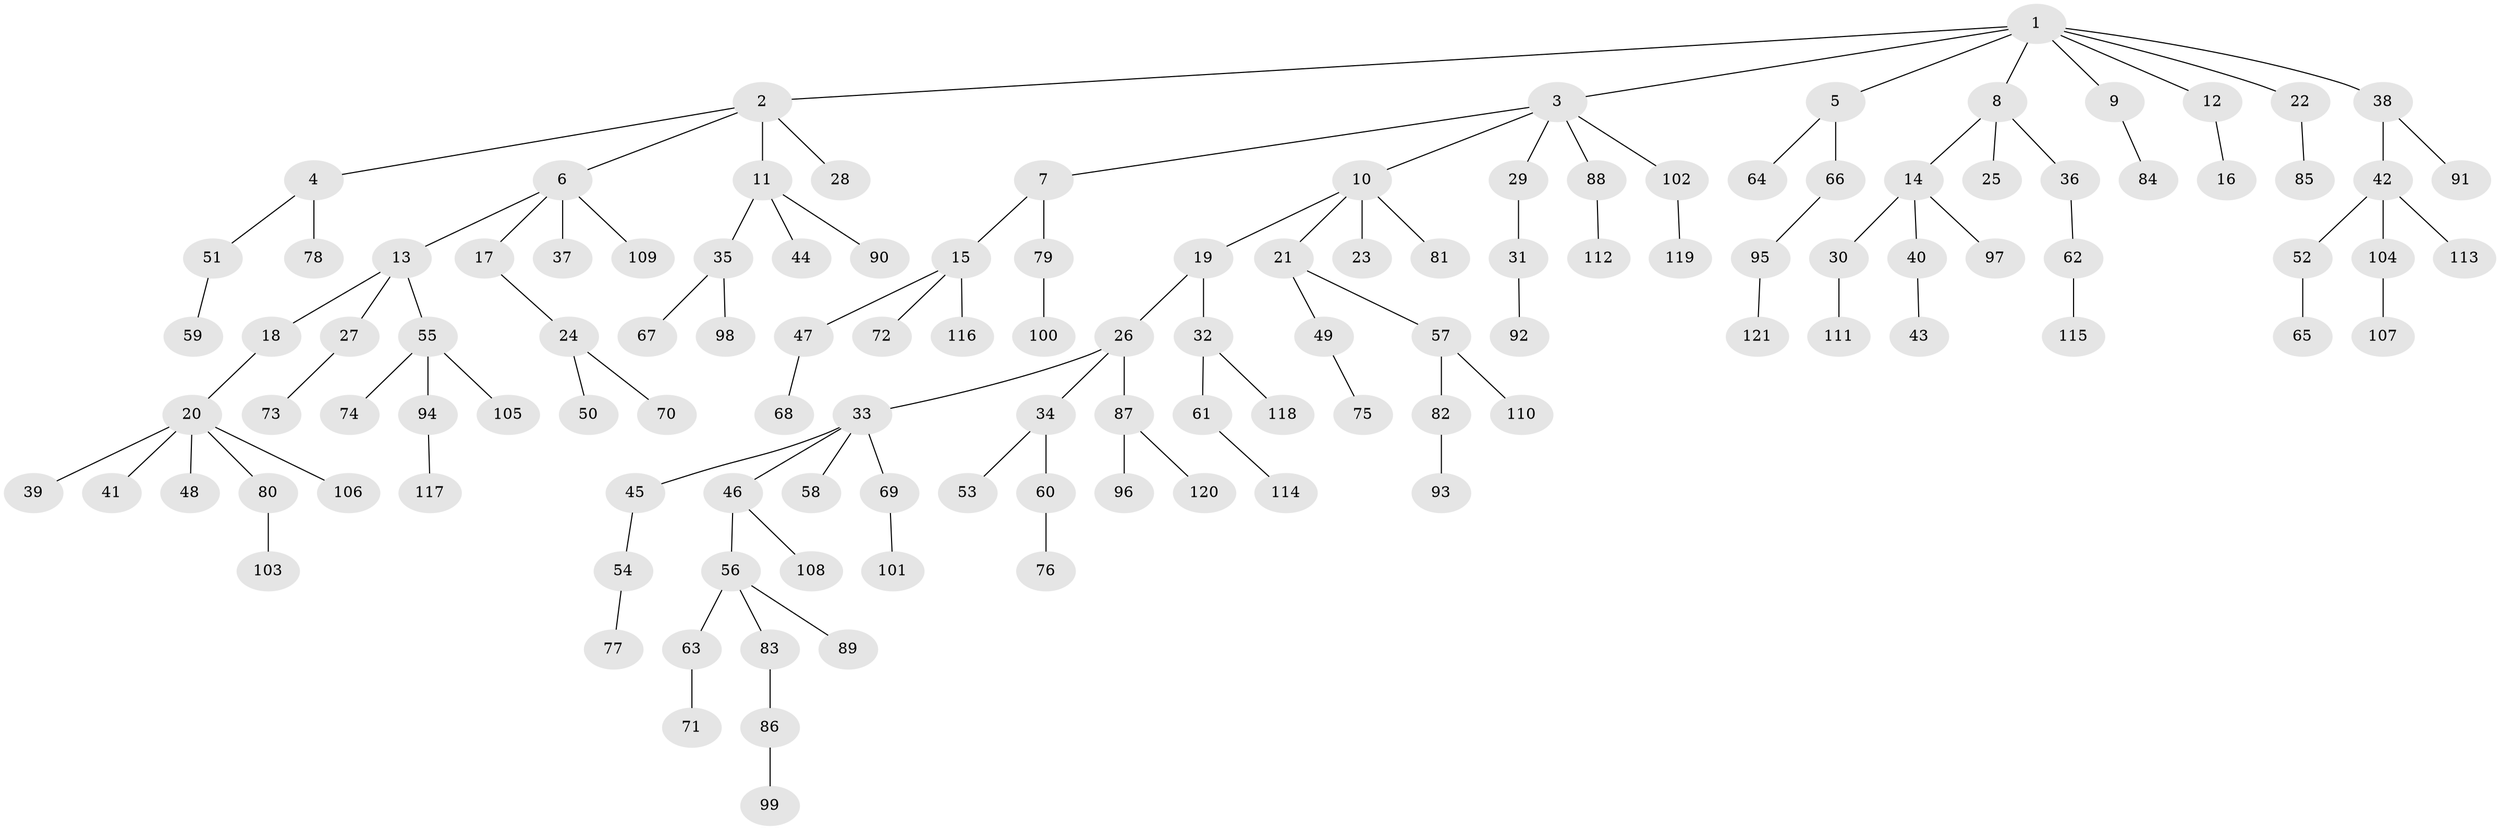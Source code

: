 // coarse degree distribution, {9: 0.016129032258064516, 4: 0.08064516129032258, 6: 0.016129032258064516, 2: 0.2903225806451613, 3: 0.08064516129032258, 1: 0.5, 5: 0.016129032258064516}
// Generated by graph-tools (version 1.1) at 2025/51/03/04/25 22:51:43]
// undirected, 121 vertices, 120 edges
graph export_dot {
  node [color=gray90,style=filled];
  1;
  2;
  3;
  4;
  5;
  6;
  7;
  8;
  9;
  10;
  11;
  12;
  13;
  14;
  15;
  16;
  17;
  18;
  19;
  20;
  21;
  22;
  23;
  24;
  25;
  26;
  27;
  28;
  29;
  30;
  31;
  32;
  33;
  34;
  35;
  36;
  37;
  38;
  39;
  40;
  41;
  42;
  43;
  44;
  45;
  46;
  47;
  48;
  49;
  50;
  51;
  52;
  53;
  54;
  55;
  56;
  57;
  58;
  59;
  60;
  61;
  62;
  63;
  64;
  65;
  66;
  67;
  68;
  69;
  70;
  71;
  72;
  73;
  74;
  75;
  76;
  77;
  78;
  79;
  80;
  81;
  82;
  83;
  84;
  85;
  86;
  87;
  88;
  89;
  90;
  91;
  92;
  93;
  94;
  95;
  96;
  97;
  98;
  99;
  100;
  101;
  102;
  103;
  104;
  105;
  106;
  107;
  108;
  109;
  110;
  111;
  112;
  113;
  114;
  115;
  116;
  117;
  118;
  119;
  120;
  121;
  1 -- 2;
  1 -- 3;
  1 -- 5;
  1 -- 8;
  1 -- 9;
  1 -- 12;
  1 -- 22;
  1 -- 38;
  2 -- 4;
  2 -- 6;
  2 -- 11;
  2 -- 28;
  3 -- 7;
  3 -- 10;
  3 -- 29;
  3 -- 88;
  3 -- 102;
  4 -- 51;
  4 -- 78;
  5 -- 64;
  5 -- 66;
  6 -- 13;
  6 -- 17;
  6 -- 37;
  6 -- 109;
  7 -- 15;
  7 -- 79;
  8 -- 14;
  8 -- 25;
  8 -- 36;
  9 -- 84;
  10 -- 19;
  10 -- 21;
  10 -- 23;
  10 -- 81;
  11 -- 35;
  11 -- 44;
  11 -- 90;
  12 -- 16;
  13 -- 18;
  13 -- 27;
  13 -- 55;
  14 -- 30;
  14 -- 40;
  14 -- 97;
  15 -- 47;
  15 -- 72;
  15 -- 116;
  17 -- 24;
  18 -- 20;
  19 -- 26;
  19 -- 32;
  20 -- 39;
  20 -- 41;
  20 -- 48;
  20 -- 80;
  20 -- 106;
  21 -- 49;
  21 -- 57;
  22 -- 85;
  24 -- 50;
  24 -- 70;
  26 -- 33;
  26 -- 34;
  26 -- 87;
  27 -- 73;
  29 -- 31;
  30 -- 111;
  31 -- 92;
  32 -- 61;
  32 -- 118;
  33 -- 45;
  33 -- 46;
  33 -- 58;
  33 -- 69;
  34 -- 53;
  34 -- 60;
  35 -- 67;
  35 -- 98;
  36 -- 62;
  38 -- 42;
  38 -- 91;
  40 -- 43;
  42 -- 52;
  42 -- 104;
  42 -- 113;
  45 -- 54;
  46 -- 56;
  46 -- 108;
  47 -- 68;
  49 -- 75;
  51 -- 59;
  52 -- 65;
  54 -- 77;
  55 -- 74;
  55 -- 94;
  55 -- 105;
  56 -- 63;
  56 -- 83;
  56 -- 89;
  57 -- 82;
  57 -- 110;
  60 -- 76;
  61 -- 114;
  62 -- 115;
  63 -- 71;
  66 -- 95;
  69 -- 101;
  79 -- 100;
  80 -- 103;
  82 -- 93;
  83 -- 86;
  86 -- 99;
  87 -- 96;
  87 -- 120;
  88 -- 112;
  94 -- 117;
  95 -- 121;
  102 -- 119;
  104 -- 107;
}
